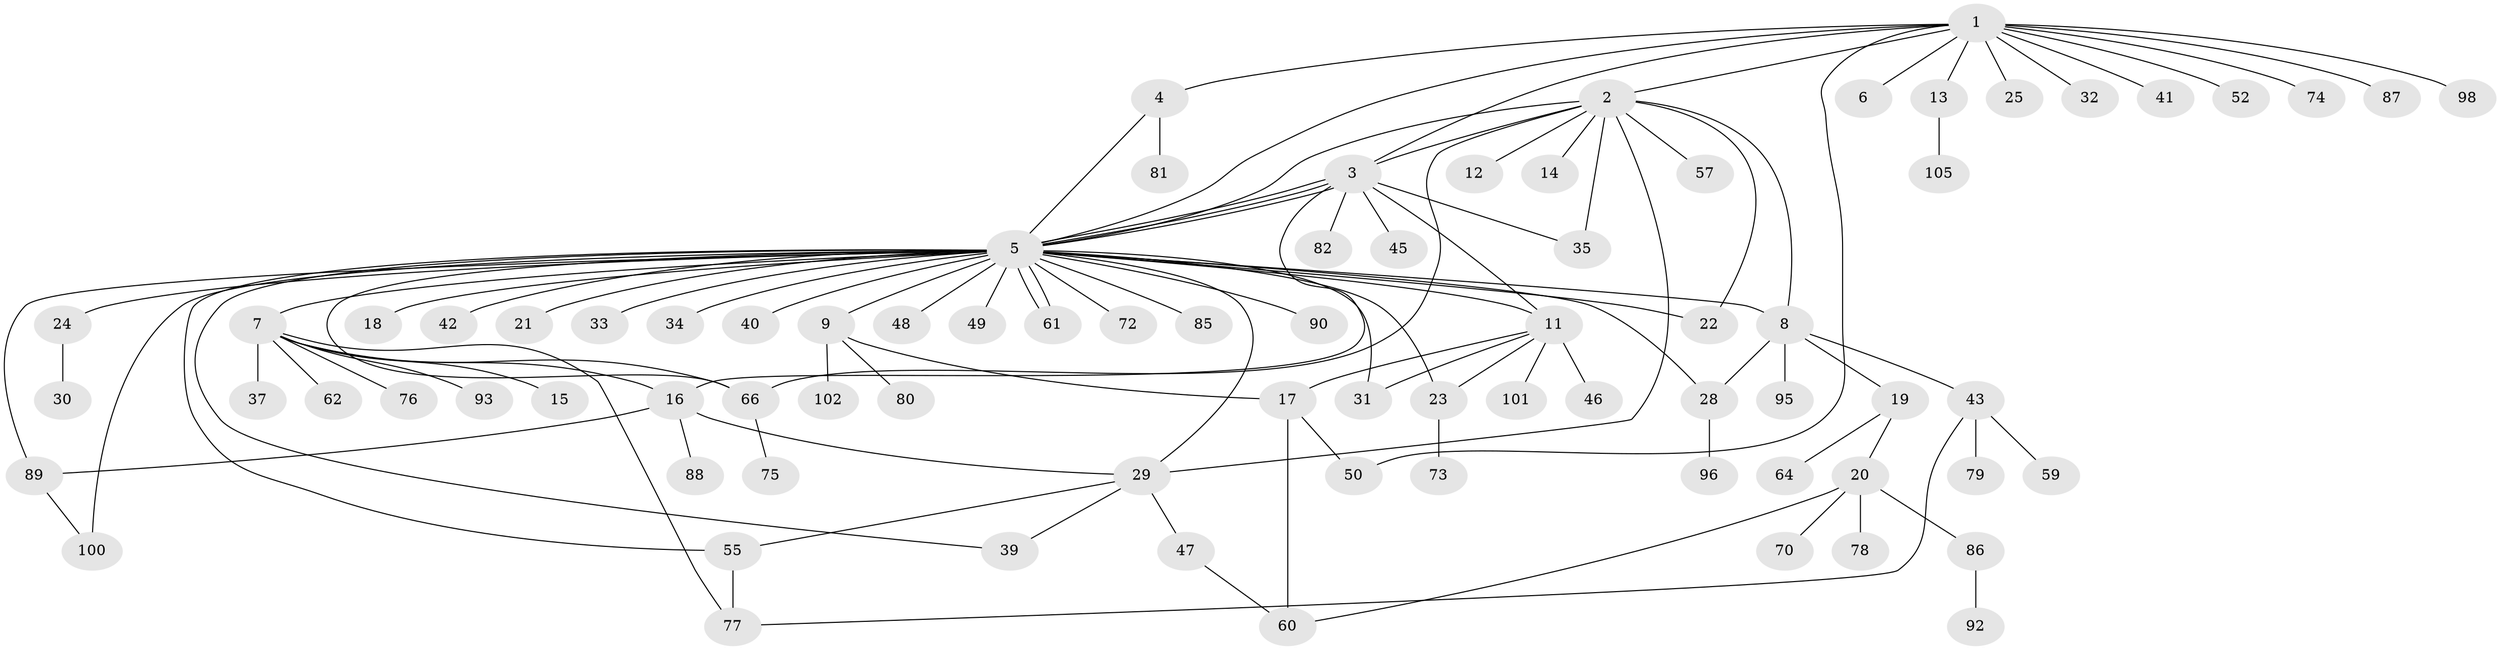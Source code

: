 // original degree distribution, {15: 0.009523809523809525, 12: 0.009523809523809525, 10: 0.01904761904761905, 4: 0.047619047619047616, 37: 0.009523809523809525, 2: 0.21904761904761905, 6: 0.0380952380952381, 3: 0.08571428571428572, 1: 0.5428571428571428, 7: 0.009523809523809525, 5: 0.009523809523809525}
// Generated by graph-tools (version 1.1) at 2025/11/02/27/25 16:11:11]
// undirected, 80 vertices, 108 edges
graph export_dot {
graph [start="1"]
  node [color=gray90,style=filled];
  1 [super="+83"];
  2 [super="+54"];
  3 [super="+91"];
  4 [super="+58"];
  5 [super="+10"];
  6 [super="+65"];
  7 [super="+26"];
  8 [super="+69"];
  9 [super="+56"];
  11 [super="+103"];
  12;
  13;
  14 [super="+51"];
  15;
  16 [super="+38"];
  17 [super="+71"];
  18;
  19 [super="+27"];
  20 [super="+36"];
  21;
  22;
  23;
  24;
  25;
  28 [super="+84"];
  29 [super="+97"];
  30 [super="+67"];
  31;
  32;
  33;
  34;
  35;
  37;
  39;
  40;
  41 [super="+63"];
  42;
  43 [super="+44"];
  45;
  46;
  47 [super="+53"];
  48;
  49;
  50;
  52;
  55;
  57;
  59;
  60 [super="+94"];
  61;
  62;
  64;
  66 [super="+68"];
  70;
  72;
  73;
  74;
  75;
  76;
  77 [super="+99"];
  78;
  79;
  80;
  81;
  82;
  85;
  86;
  87;
  88;
  89 [super="+104"];
  90;
  92;
  93;
  95;
  96;
  98;
  100;
  101;
  102;
  105;
  1 -- 2;
  1 -- 3;
  1 -- 4;
  1 -- 5;
  1 -- 6;
  1 -- 13;
  1 -- 25;
  1 -- 32;
  1 -- 41;
  1 -- 50;
  1 -- 52;
  1 -- 74;
  1 -- 87;
  1 -- 98;
  2 -- 3;
  2 -- 5;
  2 -- 8;
  2 -- 12;
  2 -- 14;
  2 -- 22;
  2 -- 29;
  2 -- 35;
  2 -- 57;
  2 -- 66;
  3 -- 5;
  3 -- 5;
  3 -- 5;
  3 -- 11;
  3 -- 16;
  3 -- 45;
  3 -- 82;
  3 -- 35;
  4 -- 5;
  4 -- 81;
  5 -- 7 [weight=2];
  5 -- 9;
  5 -- 11;
  5 -- 18;
  5 -- 21;
  5 -- 22;
  5 -- 23;
  5 -- 24;
  5 -- 28;
  5 -- 29;
  5 -- 31;
  5 -- 33;
  5 -- 34;
  5 -- 39;
  5 -- 40;
  5 -- 42;
  5 -- 48;
  5 -- 49;
  5 -- 55;
  5 -- 61;
  5 -- 61;
  5 -- 72;
  5 -- 85;
  5 -- 89 [weight=2];
  5 -- 90;
  5 -- 100;
  5 -- 66;
  5 -- 8;
  7 -- 15;
  7 -- 16;
  7 -- 37;
  7 -- 62;
  7 -- 76;
  7 -- 77;
  7 -- 93;
  7 -- 66;
  8 -- 19;
  8 -- 28;
  8 -- 43;
  8 -- 95;
  9 -- 17;
  9 -- 80;
  9 -- 102;
  11 -- 17;
  11 -- 23;
  11 -- 46;
  11 -- 101;
  11 -- 31;
  13 -- 105;
  16 -- 88;
  16 -- 89;
  16 -- 29;
  17 -- 50;
  17 -- 60;
  19 -- 20;
  19 -- 64;
  20 -- 60;
  20 -- 70;
  20 -- 78;
  20 -- 86;
  23 -- 73;
  24 -- 30;
  28 -- 96;
  29 -- 39;
  29 -- 47;
  29 -- 55;
  43 -- 79;
  43 -- 59;
  43 -- 77;
  47 -- 60;
  55 -- 77;
  66 -- 75;
  86 -- 92;
  89 -- 100;
}
